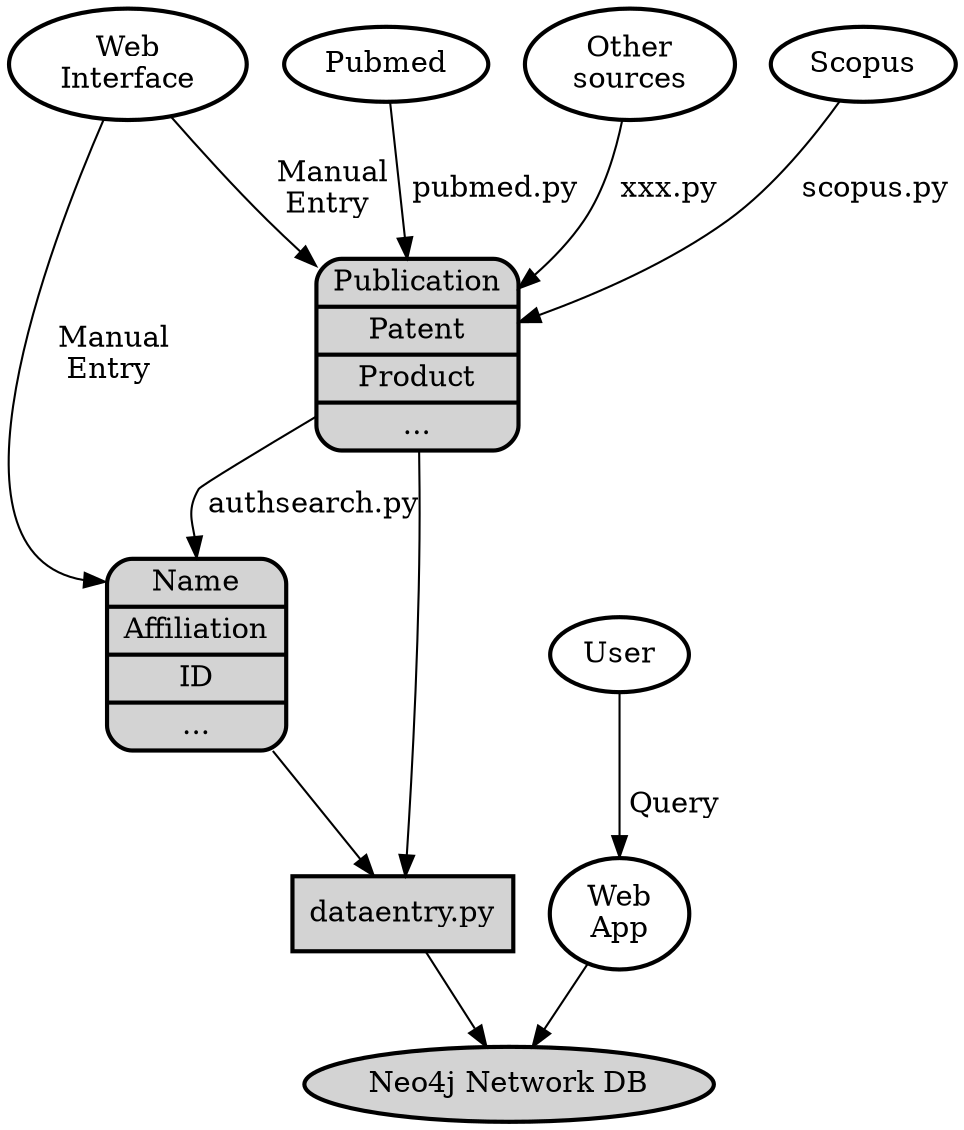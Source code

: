 digraph G {
    scopusdb [label="Scopus", shape=ellipse, style="bold"];
    pubmed [label="Pubmed", shape=ellipse, style="bold"];
    pubinfo [label="{<f0>Publication | Patent | Product | ...}",
                shape="Mrecord", style="filled,bold"];
    authorinfo [label="{<f0>Name | Affiliation | ID | ...}",
                shape="Mrecord", style="filled,bold"];
    networkdb [label="Neo4j Network DB", style="filled,bold"];
    webinterface [label="Web\nInterface", style="bold"];
    webapp [label="Web\nApp", style="bold"];
    user [label="User", style="bold"];
    othersrc [label="Other\nsources", style="bold"];
    dataentry [label="dataentry.py", shape="box", style="bold,filled"]

    scopusdb -> pubinfo [label=" scopus.py"];
    pubmed -> pubinfo [label=" pubmed.py"];
    pubinfo -> authorinfo:f0 [label=" authsearch.py"];
    pubinfo -> dataentry;
    webinterface -> pubinfo [label=" Manual\nEntry"];
    webinterface -> authorinfo:f0 [label=" Manual\nEntry"];
    authorinfo -> dataentry -> networkdb;
    othersrc -> pubinfo [label=" xxx.py"];
    webapp -> networkdb;
    user -> webapp [label=" Query"];
}
